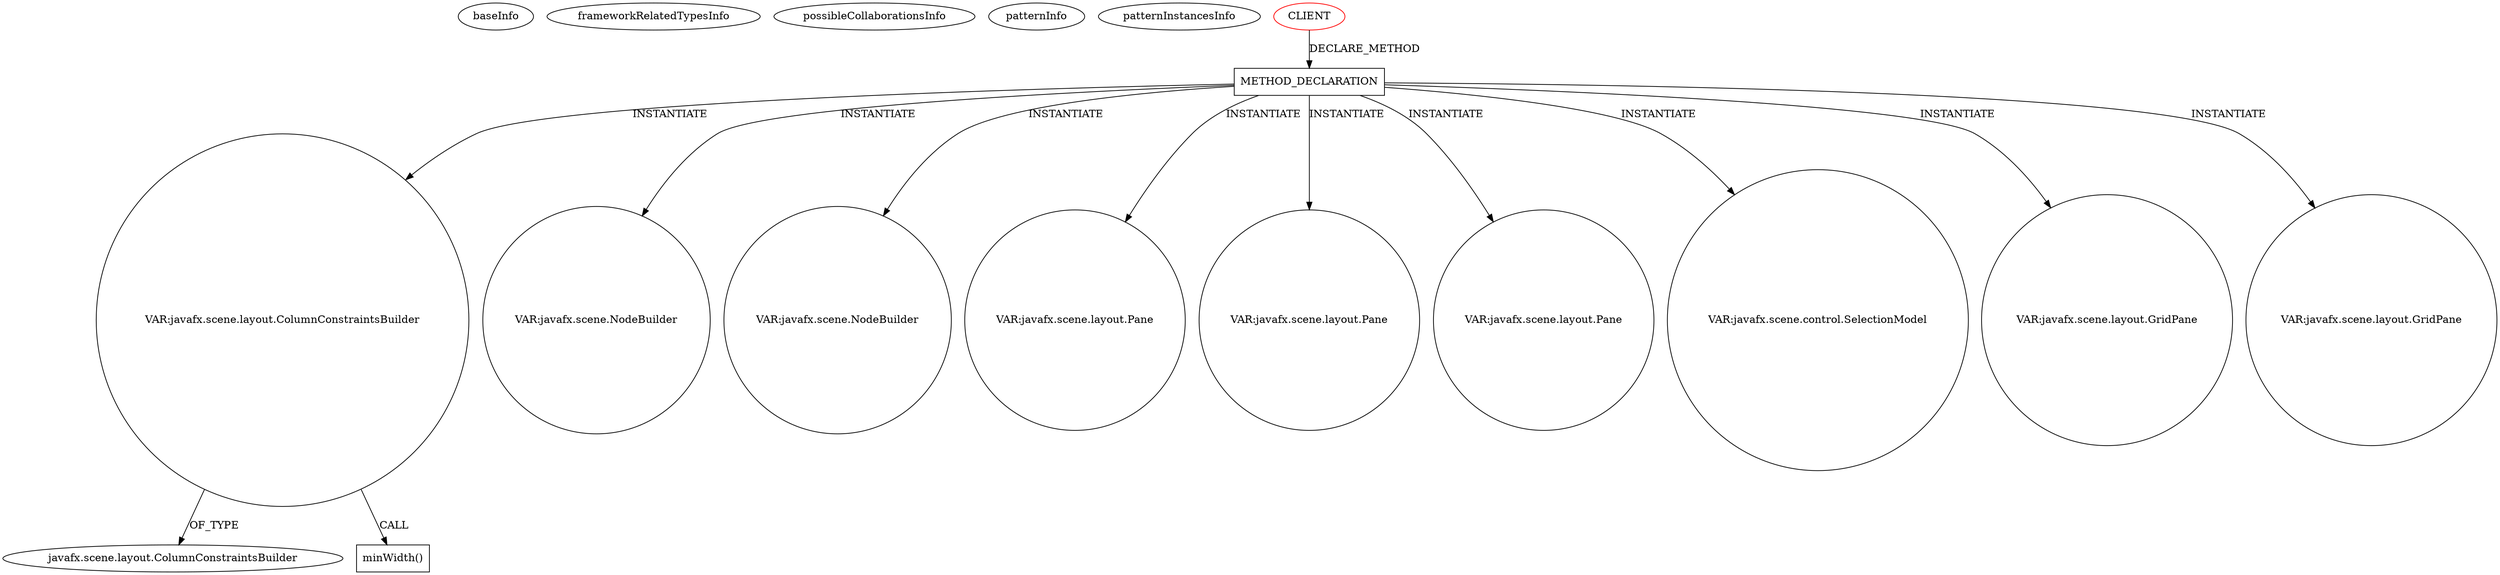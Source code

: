 digraph {
baseInfo[graphId=4284,category="pattern",isAnonymous=false,possibleRelation=false]
frameworkRelatedTypesInfo[]
possibleCollaborationsInfo[]
patternInfo[frequency=2.0,patternRootClient=0]
patternInstancesInfo[0="SaiPradeepDandem-javafx2-gradient-builder~/SaiPradeepDandem-javafx2-gradient-builder/javafx2-gradient-builder-master/src/main/java/com/javafx/gradientbuilder/application/RadialSettingsLayout.java~RadialSettingsLayout~1170",1="SaiPradeepDandem-javafx2-gradient-builder~/SaiPradeepDandem-javafx2-gradient-builder/javafx2-gradient-builder-master/src/main/java/com/javafx/gradientbuilder/application/LinearSettingsLayout.java~LinearSettingsLayout~1172"]
265[label="javafx.scene.layout.ColumnConstraintsBuilder",vertexType="FRAMEWORK_CLASS_TYPE",isFrameworkType=false]
278[label="VAR:javafx.scene.layout.ColumnConstraintsBuilder",vertexType="VARIABLE_EXPRESION",isFrameworkType=false,shape=circle]
279[label="minWidth()",vertexType="INSIDE_CALL",isFrameworkType=false,shape=box]
84[label="METHOD_DECLARATION",vertexType="CLIENT_METHOD_DECLARATION",isFrameworkType=false,shape=box]
0[label="CLIENT",vertexType="ROOT_CLIENT_CLASS_DECLARATION",isFrameworkType=false,color=red]
88[label="VAR:javafx.scene.NodeBuilder",vertexType="VARIABLE_EXPRESION",isFrameworkType=false,shape=circle]
127[label="VAR:javafx.scene.NodeBuilder",vertexType="VARIABLE_EXPRESION",isFrameworkType=false,shape=circle]
159[label="VAR:javafx.scene.layout.Pane",vertexType="VARIABLE_EXPRESION",isFrameworkType=false,shape=circle]
121[label="VAR:javafx.scene.layout.Pane",vertexType="VARIABLE_EXPRESION",isFrameworkType=false,shape=circle]
227[label="VAR:javafx.scene.layout.Pane",vertexType="VARIABLE_EXPRESION",isFrameworkType=false,shape=circle]
198[label="VAR:javafx.scene.control.SelectionModel",vertexType="VARIABLE_EXPRESION",isFrameworkType=false,shape=circle]
203[label="VAR:javafx.scene.layout.GridPane",vertexType="VARIABLE_EXPRESION",isFrameworkType=false,shape=circle]
289[label="VAR:javafx.scene.layout.GridPane",vertexType="VARIABLE_EXPRESION",isFrameworkType=false,shape=circle]
84->203[label="INSTANTIATE"]
84->278[label="INSTANTIATE"]
84->88[label="INSTANTIATE"]
84->127[label="INSTANTIATE"]
84->159[label="INSTANTIATE"]
84->289[label="INSTANTIATE"]
84->198[label="INSTANTIATE"]
278->279[label="CALL"]
278->265[label="OF_TYPE"]
84->121[label="INSTANTIATE"]
0->84[label="DECLARE_METHOD"]
84->227[label="INSTANTIATE"]
}
